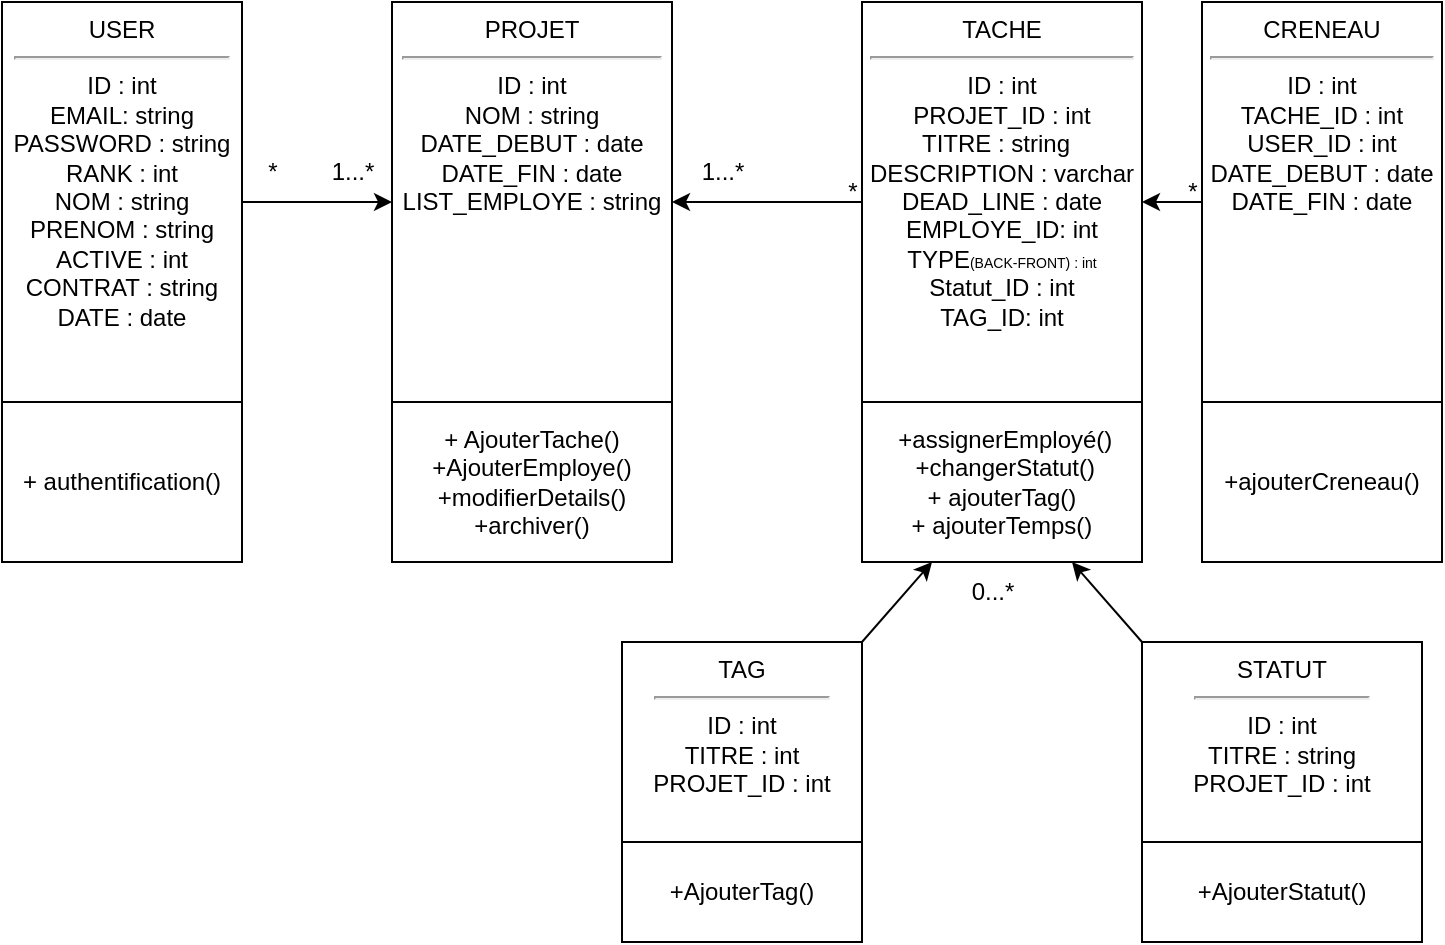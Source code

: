 <mxfile>
    <diagram id="8ZDKUlsk_YLwseFVu2Fd" name="Page-1">
        <mxGraphModel dx="1205" dy="787" grid="1" gridSize="10" guides="1" tooltips="1" connect="1" arrows="1" fold="1" page="1" pageScale="1" pageWidth="850" pageHeight="1100" math="0" shadow="0">
            <root>
                <mxCell id="0"/>
                <mxCell id="1" parent="0"/>
                <mxCell id="4" value="USER&lt;hr&gt;ID : int&lt;br&gt;EMAIL: string&lt;br&gt;PASSWORD : string&lt;br&gt;RANK : int&lt;br&gt;NOM : string&lt;br&gt;PRENOM : string&lt;br&gt;ACTIVE : int&lt;br&gt;CONTRAT : string&lt;br&gt;DATE : date" style="rounded=0;whiteSpace=wrap;html=1;verticalAlign=top;" parent="1" vertex="1">
                    <mxGeometry x="90" y="40" width="120" height="200" as="geometry"/>
                </mxCell>
                <mxCell id="5" value="PROJET&lt;hr&gt;ID : int&lt;br&gt;NOM : string&lt;br&gt;DATE_DEBUT : date&lt;br&gt;DATE_FIN : date&lt;br&gt;LIST_EMPLOYE : string" style="rounded=0;whiteSpace=wrap;html=1;verticalAlign=top;" parent="1" vertex="1">
                    <mxGeometry x="285" y="40" width="140" height="200" as="geometry"/>
                </mxCell>
                <mxCell id="12" value="" style="edgeStyle=none;html=1;" edge="1" parent="1" source="6" target="5">
                    <mxGeometry relative="1" as="geometry"/>
                </mxCell>
                <mxCell id="6" value="TACHE&lt;hr&gt;ID : int&lt;br&gt;PROJET_ID : int&lt;br&gt;TITRE : string&lt;span style=&quot;white-space: pre;&quot;&gt;&#9;&lt;/span&gt;&lt;br&gt;DESCRIPTION : varchar&lt;br&gt;DEAD_LINE : date&lt;br&gt;EMPLOYE_ID: int&lt;br&gt;TYPE&lt;font style=&quot;&quot;&gt;&lt;span style=&quot;font-size: 7px;&quot;&gt;(BACK-FRONT) : int&lt;/span&gt;&lt;br&gt;&lt;font style=&quot;font-size: 12px;&quot;&gt;Statut_ID : int&lt;br&gt;&lt;/font&gt;TAG_ID: int&lt;br&gt;&lt;br&gt;&lt;/font&gt;" style="rounded=0;whiteSpace=wrap;html=1;verticalAlign=top;" parent="1" vertex="1">
                    <mxGeometry x="520" y="40" width="140" height="200" as="geometry"/>
                </mxCell>
                <mxCell id="7" value="CRENEAU&lt;hr&gt;ID : int&lt;br&gt;TACHE_ID : int&lt;br&gt;USER_ID : int&lt;br&gt;&lt;font style=&quot;&quot;&gt;DATE_DEBUT : date&lt;br&gt;DATE_FIN : date&lt;br&gt;&lt;/font&gt;" style="rounded=0;whiteSpace=wrap;html=1;verticalAlign=top;" parent="1" vertex="1">
                    <mxGeometry x="690" y="40" width="120" height="200" as="geometry"/>
                </mxCell>
                <mxCell id="9" value="STATUT&lt;hr&gt;ID : int&lt;br&gt;TITRE : string&lt;br&gt;PROJET_ID : int" style="rounded=0;whiteSpace=wrap;html=1;verticalAlign=top;" parent="1" vertex="1">
                    <mxGeometry x="660" y="360" width="140" height="100" as="geometry"/>
                </mxCell>
                <mxCell id="11" value="TAG&lt;hr&gt;ID : int&lt;br&gt;TITRE : int&lt;br&gt;PROJET_ID : int" style="rounded=0;whiteSpace=wrap;html=1;verticalAlign=top;" parent="1" vertex="1">
                    <mxGeometry x="400" y="360" width="120" height="100" as="geometry"/>
                </mxCell>
                <mxCell id="13" value="+ AjouterTache()&lt;br&gt;+AjouterEmploye()&lt;br&gt;+modifierDetails()&lt;br&gt;+archiver()" style="rounded=0;whiteSpace=wrap;html=1;" vertex="1" parent="1">
                    <mxGeometry x="285" y="240" width="140" height="80" as="geometry"/>
                </mxCell>
                <mxCell id="17" value="+ authentification()" style="rounded=0;whiteSpace=wrap;html=1;" vertex="1" parent="1">
                    <mxGeometry x="90" y="240" width="120" height="80" as="geometry"/>
                </mxCell>
                <mxCell id="18" value="&amp;nbsp;+assignerEmployé()&lt;br&gt;&amp;nbsp;+changerStatut()&lt;br&gt;+ ajouterTag()&lt;br&gt;+ ajouterTemps()" style="rounded=0;whiteSpace=wrap;html=1;" vertex="1" parent="1">
                    <mxGeometry x="520" y="240" width="140" height="80" as="geometry"/>
                </mxCell>
                <mxCell id="19" value="+ajouterCreneau()" style="rounded=0;whiteSpace=wrap;html=1;" vertex="1" parent="1">
                    <mxGeometry x="690" y="240" width="120" height="80" as="geometry"/>
                </mxCell>
                <mxCell id="20" value="+AjouterTag()" style="rounded=0;whiteSpace=wrap;html=1;" vertex="1" parent="1">
                    <mxGeometry x="400" y="460" width="120" height="50" as="geometry"/>
                </mxCell>
                <mxCell id="21" value="+AjouterStatut()" style="rounded=0;whiteSpace=wrap;html=1;" vertex="1" parent="1">
                    <mxGeometry x="660" y="460" width="140" height="50" as="geometry"/>
                </mxCell>
                <mxCell id="23" value="" style="edgeStyle=none;html=1;entryX=1;entryY=0.5;entryDx=0;entryDy=0;exitX=0;exitY=0.5;exitDx=0;exitDy=0;" edge="1" parent="1" source="7" target="6">
                    <mxGeometry relative="1" as="geometry">
                        <mxPoint x="530" y="150" as="sourcePoint"/>
                        <mxPoint x="500" y="150" as="targetPoint"/>
                    </mxGeometry>
                </mxCell>
                <mxCell id="24" value="" style="edgeStyle=none;html=1;exitX=1;exitY=0;exitDx=0;exitDy=0;" edge="1" parent="1" source="11" target="18">
                    <mxGeometry relative="1" as="geometry">
                        <mxPoint x="440" y="160" as="sourcePoint"/>
                        <mxPoint x="410" y="160" as="targetPoint"/>
                    </mxGeometry>
                </mxCell>
                <mxCell id="25" value="" style="edgeStyle=none;html=1;exitX=1;exitY=0.5;exitDx=0;exitDy=0;entryX=0;entryY=0.5;entryDx=0;entryDy=0;" edge="1" parent="1" source="4" target="5">
                    <mxGeometry relative="1" as="geometry">
                        <mxPoint x="450" y="170" as="sourcePoint"/>
                        <mxPoint x="280" y="60" as="targetPoint"/>
                    </mxGeometry>
                </mxCell>
                <mxCell id="26" value="" style="edgeStyle=none;html=1;entryX=0.75;entryY=1;entryDx=0;entryDy=0;exitX=0;exitY=0;exitDx=0;exitDy=0;" edge="1" parent="1" source="9" target="18">
                    <mxGeometry relative="1" as="geometry">
                        <mxPoint x="680" y="385" as="sourcePoint"/>
                        <mxPoint x="430" y="320" as="targetPoint"/>
                    </mxGeometry>
                </mxCell>
                <mxCell id="28" value="*" style="text;html=1;align=center;verticalAlign=middle;resizable=0;points=[];autosize=1;strokeColor=none;fillColor=none;" vertex="1" parent="1">
                    <mxGeometry x="210" y="110" width="30" height="30" as="geometry"/>
                </mxCell>
                <mxCell id="30" value="1...*" style="text;html=1;align=center;verticalAlign=middle;resizable=0;points=[];autosize=1;strokeColor=none;fillColor=none;" vertex="1" parent="1">
                    <mxGeometry x="245" y="110" width="40" height="30" as="geometry"/>
                </mxCell>
                <mxCell id="31" value="*" style="text;html=1;align=center;verticalAlign=middle;resizable=0;points=[];autosize=1;strokeColor=none;fillColor=none;" vertex="1" parent="1">
                    <mxGeometry x="500" y="120" width="30" height="30" as="geometry"/>
                </mxCell>
                <mxCell id="32" value="1...*" style="text;html=1;align=center;verticalAlign=middle;resizable=0;points=[];autosize=1;strokeColor=none;fillColor=none;" vertex="1" parent="1">
                    <mxGeometry x="430" y="110" width="40" height="30" as="geometry"/>
                </mxCell>
                <mxCell id="33" value="0...*" style="text;html=1;align=center;verticalAlign=middle;resizable=0;points=[];autosize=1;strokeColor=none;fillColor=none;" vertex="1" parent="1">
                    <mxGeometry x="565" y="320" width="40" height="30" as="geometry"/>
                </mxCell>
                <mxCell id="34" value="*" style="text;html=1;align=center;verticalAlign=middle;resizable=0;points=[];autosize=1;strokeColor=none;fillColor=none;" vertex="1" parent="1">
                    <mxGeometry x="670" y="120" width="30" height="30" as="geometry"/>
                </mxCell>
            </root>
        </mxGraphModel>
    </diagram>
</mxfile>